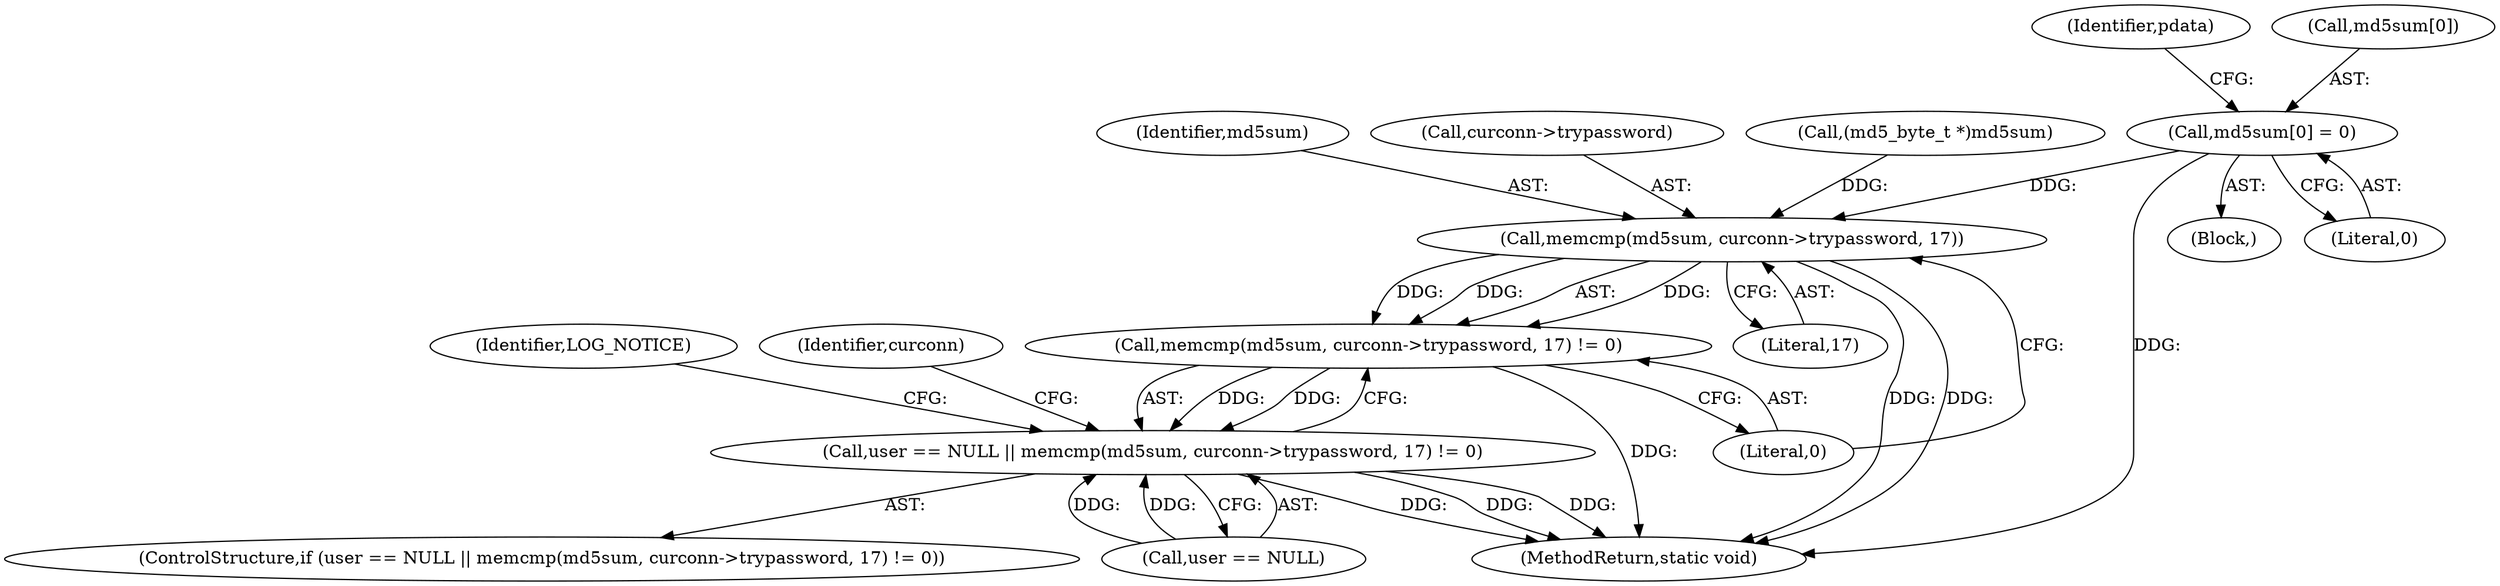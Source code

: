 digraph "0_MAC-Telnet_b69d11727d4f0f8cf719c79e3fb700f55ca03e9a_2@array" {
"1000219" [label="(Call,md5sum[0] = 0)"];
"1000268" [label="(Call,memcmp(md5sum, curconn->trypassword, 17))"];
"1000267" [label="(Call,memcmp(md5sum, curconn->trypassword, 17) != 0)"];
"1000263" [label="(Call,user == NULL || memcmp(md5sum, curconn->trypassword, 17) != 0)"];
"1000273" [label="(Literal,17)"];
"1000264" [label="(Call,user == NULL)"];
"1000262" [label="(ControlStructure,if (user == NULL || memcmp(md5sum, curconn->trypassword, 17) != 0))"];
"1000226" [label="(Identifier,pdata)"];
"1000268" [label="(Call,memcmp(md5sum, curconn->trypassword, 17))"];
"1000263" [label="(Call,user == NULL || memcmp(md5sum, curconn->trypassword, 17) != 0)"];
"1000269" [label="(Identifier,md5sum)"];
"1000693" [label="(MethodReturn,static void)"];
"1000270" [label="(Call,curconn->trypassword)"];
"1000274" [label="(Literal,0)"];
"1000277" [label="(Identifier,LOG_NOTICE)"];
"1000294" [label="(Identifier,curconn)"];
"1000220" [label="(Call,md5sum[0])"];
"1000219" [label="(Call,md5sum[0] = 0)"];
"1000267" [label="(Call,memcmp(md5sum, curconn->trypassword, 17) != 0)"];
"1000215" [label="(Call,(md5_byte_t *)md5sum)"];
"1000145" [label="(Block,)"];
"1000223" [label="(Literal,0)"];
"1000219" -> "1000145"  [label="AST: "];
"1000219" -> "1000223"  [label="CFG: "];
"1000220" -> "1000219"  [label="AST: "];
"1000223" -> "1000219"  [label="AST: "];
"1000226" -> "1000219"  [label="CFG: "];
"1000219" -> "1000693"  [label="DDG: "];
"1000219" -> "1000268"  [label="DDG: "];
"1000268" -> "1000267"  [label="AST: "];
"1000268" -> "1000273"  [label="CFG: "];
"1000269" -> "1000268"  [label="AST: "];
"1000270" -> "1000268"  [label="AST: "];
"1000273" -> "1000268"  [label="AST: "];
"1000274" -> "1000268"  [label="CFG: "];
"1000268" -> "1000693"  [label="DDG: "];
"1000268" -> "1000693"  [label="DDG: "];
"1000268" -> "1000267"  [label="DDG: "];
"1000268" -> "1000267"  [label="DDG: "];
"1000268" -> "1000267"  [label="DDG: "];
"1000215" -> "1000268"  [label="DDG: "];
"1000267" -> "1000263"  [label="AST: "];
"1000267" -> "1000274"  [label="CFG: "];
"1000274" -> "1000267"  [label="AST: "];
"1000263" -> "1000267"  [label="CFG: "];
"1000267" -> "1000693"  [label="DDG: "];
"1000267" -> "1000263"  [label="DDG: "];
"1000267" -> "1000263"  [label="DDG: "];
"1000263" -> "1000262"  [label="AST: "];
"1000263" -> "1000264"  [label="CFG: "];
"1000264" -> "1000263"  [label="AST: "];
"1000277" -> "1000263"  [label="CFG: "];
"1000294" -> "1000263"  [label="CFG: "];
"1000263" -> "1000693"  [label="DDG: "];
"1000263" -> "1000693"  [label="DDG: "];
"1000263" -> "1000693"  [label="DDG: "];
"1000264" -> "1000263"  [label="DDG: "];
"1000264" -> "1000263"  [label="DDG: "];
}
